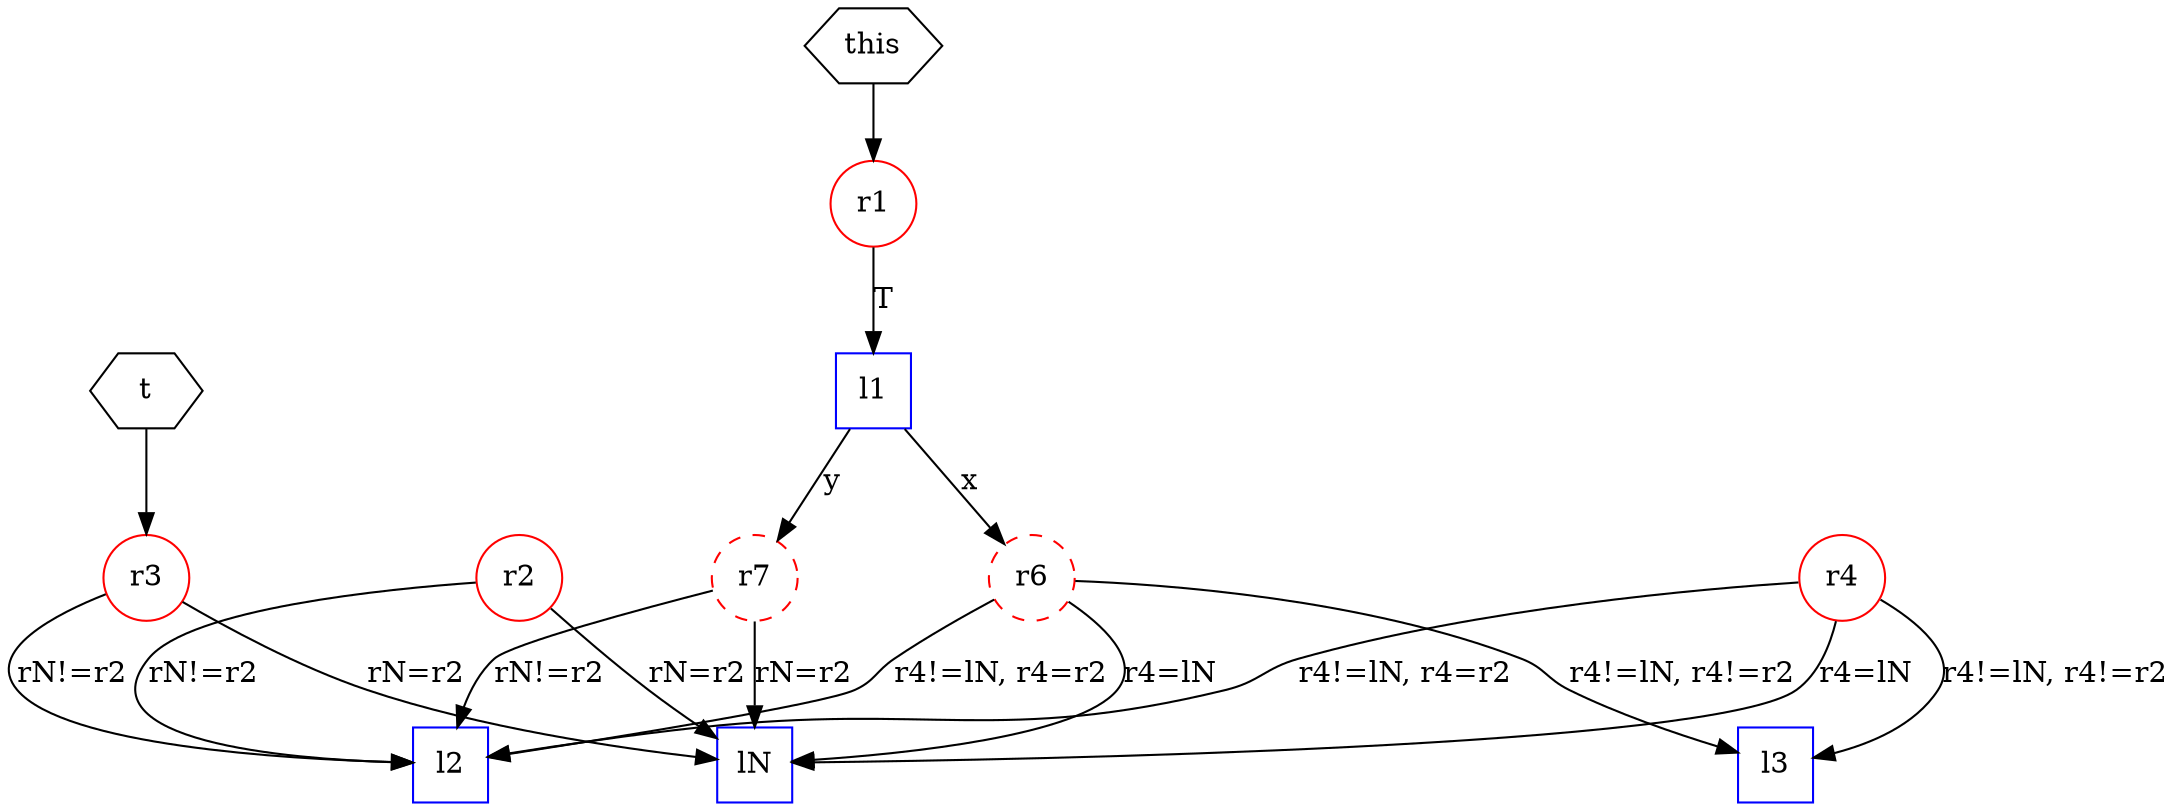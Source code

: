 digraph "" { 
1[ label="r1" shape=circle color=red];
2[ label="l1" shape=square color=blue];
3[ label="r2" shape=circle color=red];
4[ label="lN" shape=square color=blue];
5[ label="l2" shape=square color=blue];
6[ label="r3" shape=circle color=red];
7[ label="this" shape=hexagon];
8[ label="t" shape=hexagon];
9[ label="r4" shape=circle color=red];
11[ label="l3" shape=square color=blue];
12[ label="r6" shape=circle color=red style=dashed];
13[ label="r7" shape=circle color=red style=dashed];
7->1;
8->6;
1->2[ label="T"];
2->12[ label="x"];
3->4[ label="rN=r2"];
3->5[ label="rN!=r2"];
6->4[ label="rN=r2"];
6->5[ label="rN!=r2"];
9->4[ label="r4=lN"];
9->5[ label="r4!=lN, r4=r2"];
9->11[ label="r4!=lN, r4!=r2"];
2->13 [label="y"];
12->4[ label="r4=lN"];
12->5[ label="r4!=lN, r4=r2"];
12->11[ label="r4!=lN, r4!=r2"];
13->4[ label="rN=r2"];
13->5[ label="rN!=r2"];
}